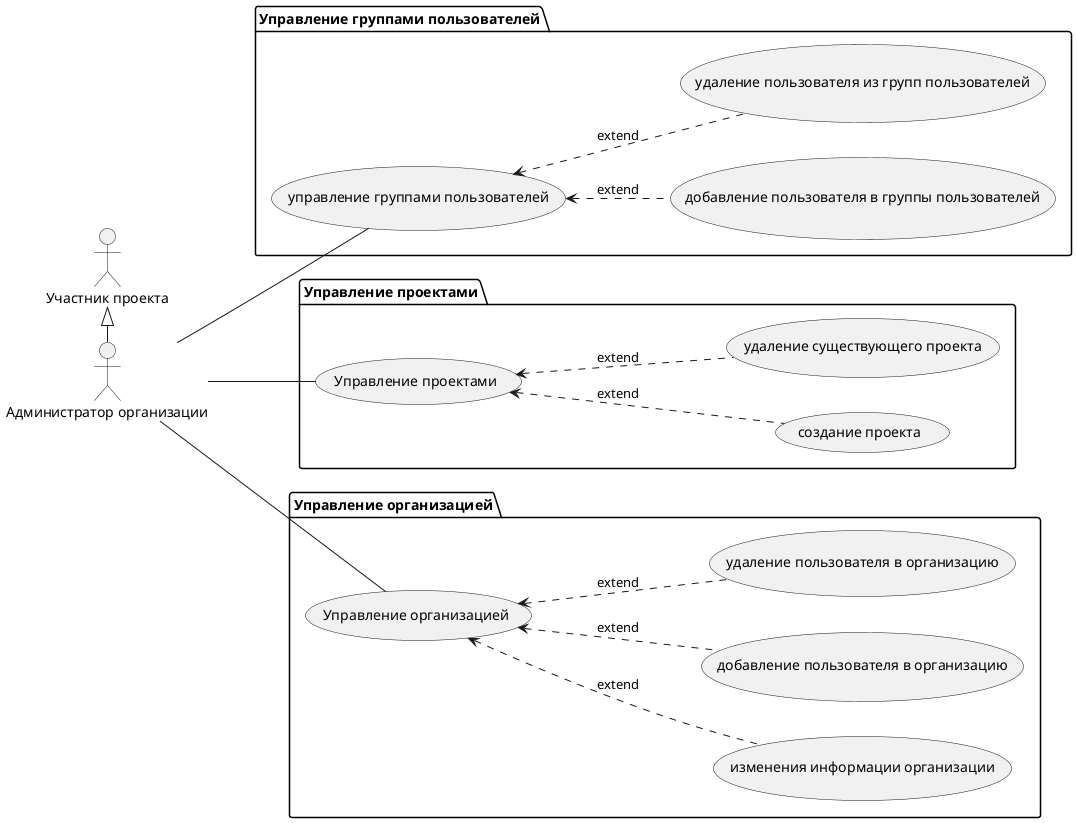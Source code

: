 ﻿@startuml
'https://plantuml.com/use-case-diagram

left to right direction

'''''''''''''''''''''''''''''''''''''''''''''''''''''''''''''''''''' АДМИНИСТРАТОР ОРГАНИЗАЦИИ

:Администратор организации: as organizationAdmin
organizationAdmin -left-|> :Участник проекта:

package "Управление группами пользователей" {
    (управление группами пользователей) as userGroupManaging
    organizationAdmin -- userGroupManaging
    
    userGroupManaging <.. (добавление пользователя в группы пользователей) : extend
    userGroupManaging <.. (удаление пользователя из групп пользователей) : extend   
}

package "Управление проектами" {
    (Управление проектами) as projectsManaging
    organizationAdmin -- projectsManaging
    
    projectsManaging <.. (создание проекта) : extend
    projectsManaging <.. (удаление существующего проекта) : extend   
}

package "Управление организацией" {
    (Управление организацией) as orgManaging
    organizationAdmin -- orgManaging
    
    orgManaging <.. (изменения информации организации) : extend
    orgManaging <.. (добавление пользователя в организацию) : extend   
    orgManaging <.. (удаление пользователя в организацию) : extend   
}
@enduml